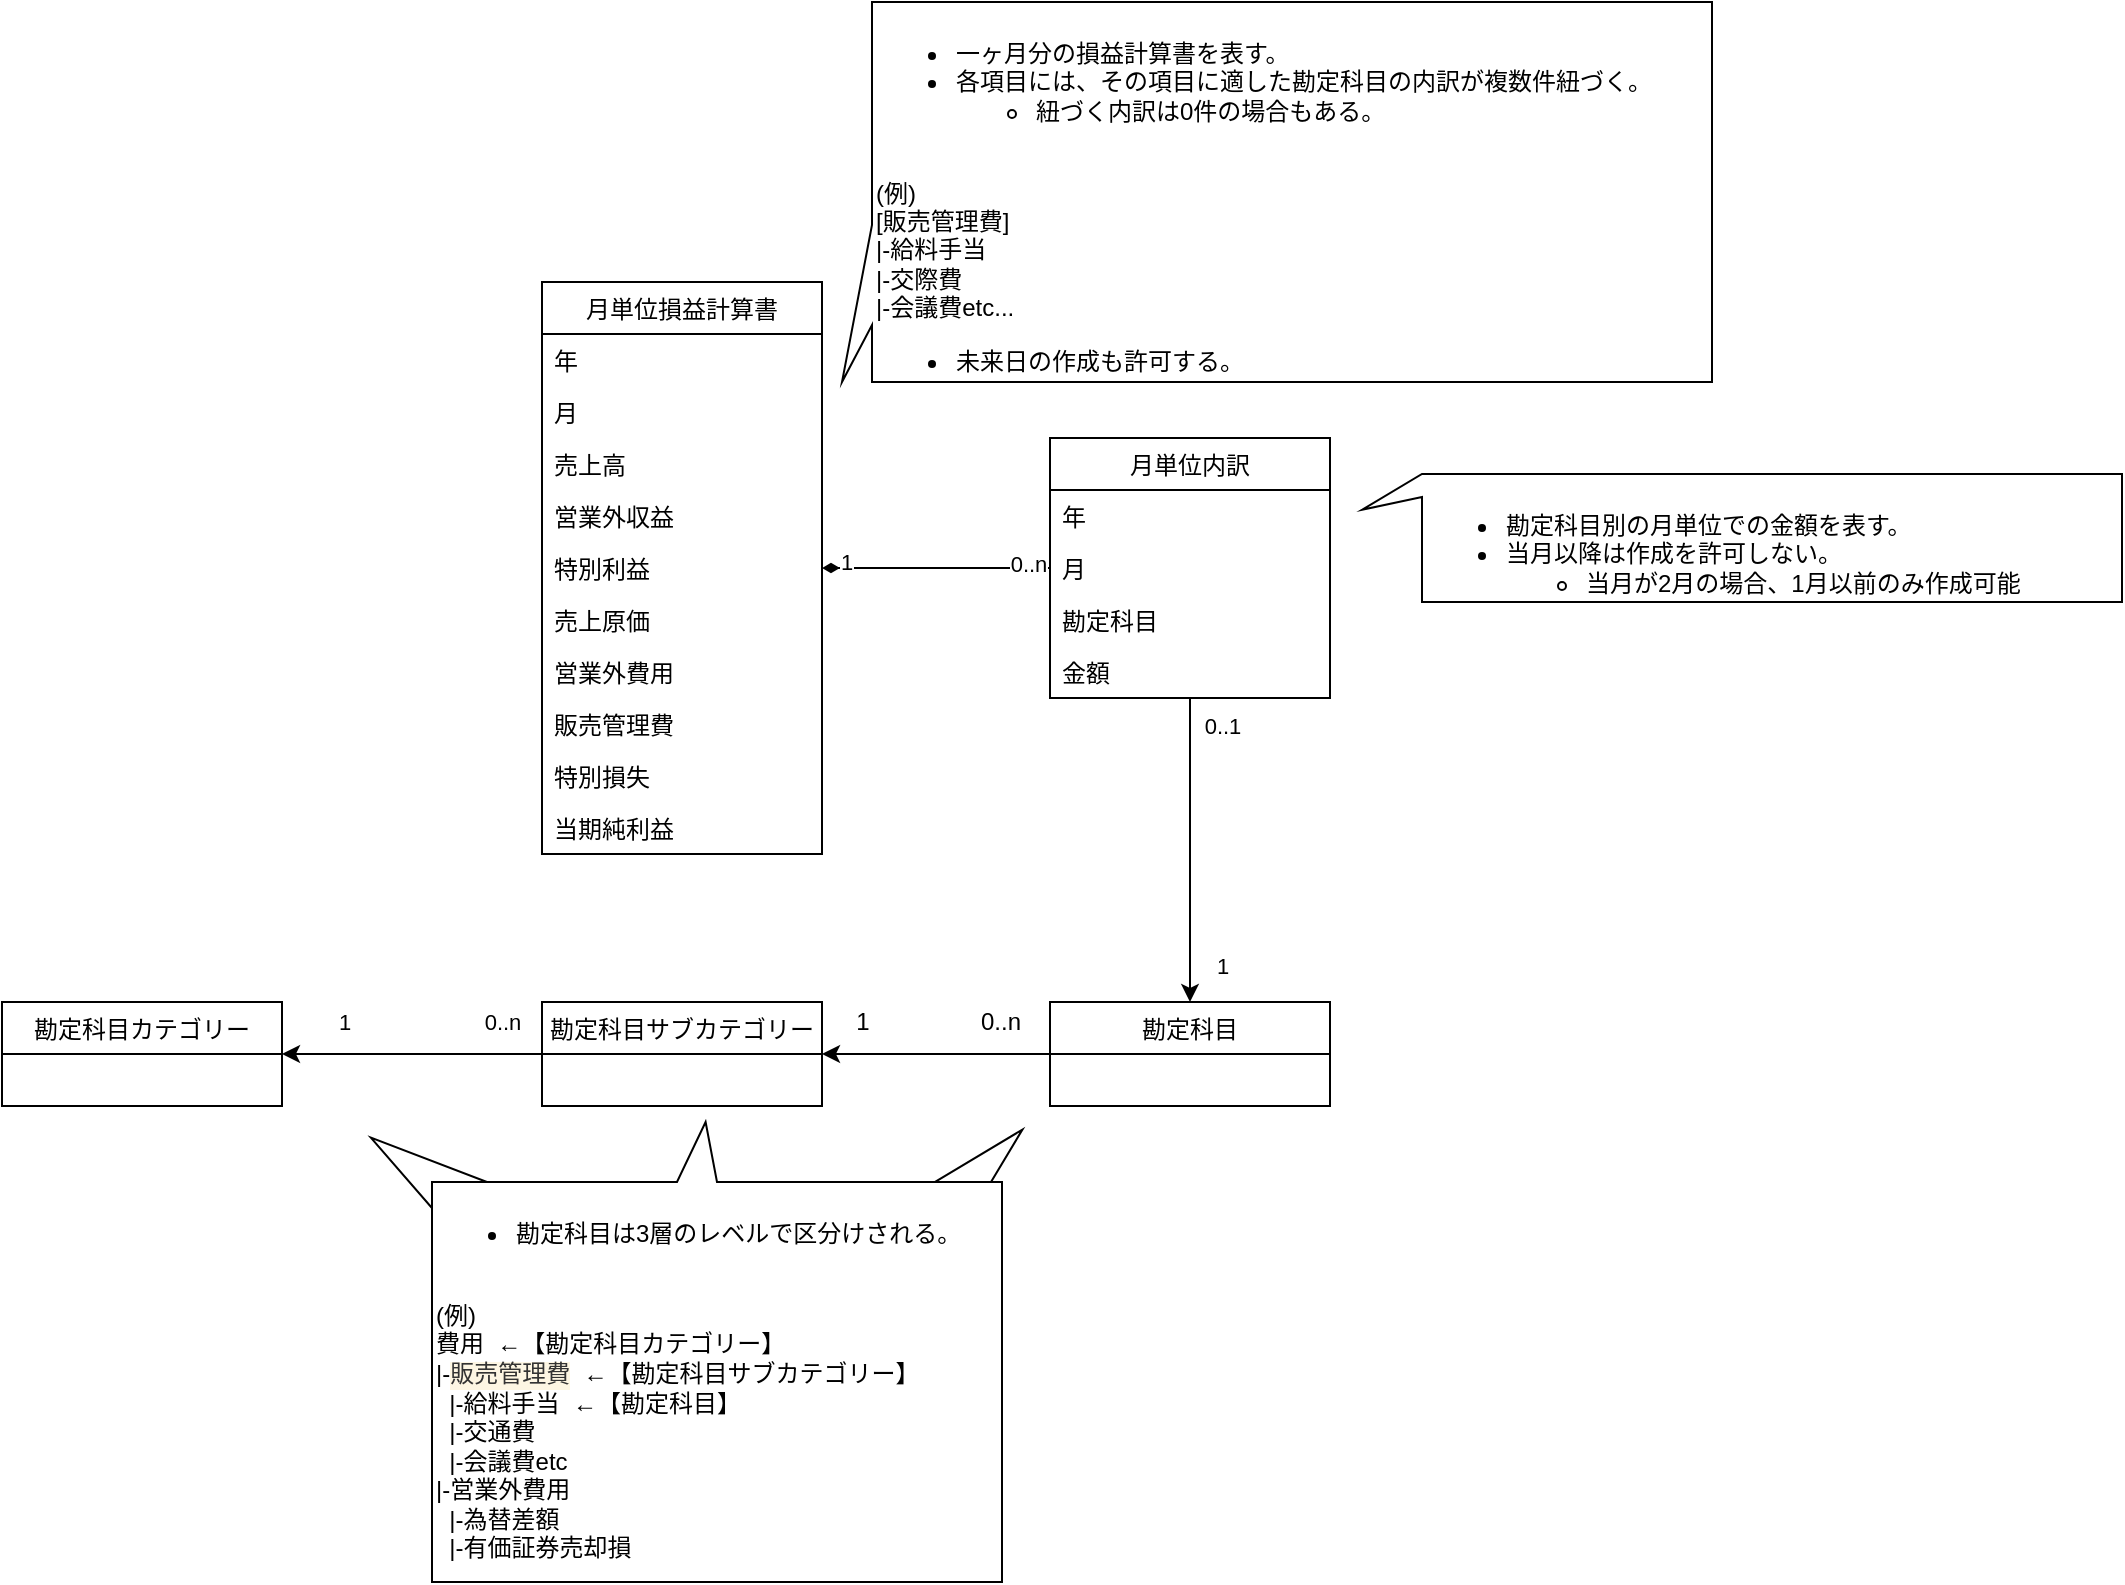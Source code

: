 <mxfile version="13.1.3">
    <diagram id="6hGFLwfOUW9BJ-s0fimq" name="Page-1">
        <mxGraphModel dx="950" dy="1849" grid="1" gridSize="10" guides="1" tooltips="1" connect="1" arrows="1" fold="1" page="1" pageScale="1" pageWidth="827" pageHeight="1169" math="0" shadow="0">
            <root>
                <mxCell id="0"/>
                <mxCell id="1" parent="0"/>
                <mxCell id="245" value="" style="triangle;whiteSpace=wrap;html=1;fillColor=none;align=left;rotation=-45;" parent="1" vertex="1">
                    <mxGeometry x="499" y="-490" width="60" height="30" as="geometry"/>
                </mxCell>
                <mxCell id="244" value="" style="triangle;whiteSpace=wrap;html=1;fillColor=none;align=left;rotation=-145;" parent="1" vertex="1">
                    <mxGeometry x="219" y="-490" width="60" height="30" as="geometry"/>
                </mxCell>
                <mxCell id="173" style="edgeStyle=orthogonalEdgeStyle;rounded=0;orthogonalLoop=1;jettySize=auto;html=1;entryX=1;entryY=0.5;entryDx=0;entryDy=0;startArrow=none;startFill=0;endArrow=diamondThin;endFill=1;" parent="1" source="170" target="114" edge="1">
                    <mxGeometry relative="1" as="geometry"/>
                </mxCell>
                <mxCell id="174" value="1" style="edgeLabel;html=1;align=center;verticalAlign=middle;resizable=0;points=[];" parent="173" vertex="1" connectable="0">
                    <mxGeometry x="0.789" y="-3" relative="1" as="geometry">
                        <mxPoint as="offset"/>
                    </mxGeometry>
                </mxCell>
                <mxCell id="176" value="0..n" style="edgeLabel;html=1;align=center;verticalAlign=middle;resizable=0;points=[];" parent="173" vertex="1" connectable="0">
                    <mxGeometry x="-0.807" y="-2" relative="1" as="geometry">
                        <mxPoint as="offset"/>
                    </mxGeometry>
                </mxCell>
                <mxCell id="178" value="&lt;ul&gt;&lt;li&gt;&lt;span&gt;一ヶ月分の損益計算書を表す。&lt;/span&gt;&lt;/li&gt;&lt;li&gt;&lt;span&gt;各項目には、その項目に適した勘定科目の内訳が複数件紐づく。&lt;/span&gt;&lt;/li&gt;&lt;ul&gt;&lt;li&gt;紐づく内訳は0件の場合もある。&lt;/li&gt;&lt;/ul&gt;&lt;/ul&gt;&lt;br&gt;&lt;span&gt;(例)&lt;/span&gt;&lt;br&gt;&lt;span&gt;[販売管理費]&lt;/span&gt;&lt;br&gt;&lt;span&gt;|-給料手当&lt;/span&gt;&lt;br&gt;&lt;span&gt;|-交際費&lt;/span&gt;&lt;br&gt;&lt;div&gt;&lt;span&gt;|-会議費etc...&lt;/span&gt;&lt;/div&gt;&lt;div&gt;&lt;ul&gt;&lt;li&gt;未来日の作成も許可する。&lt;/li&gt;&lt;/ul&gt;&lt;/div&gt;" style="shape=callout;html=1;perimeter=calloutPerimeter;size=15;position=0.15;position2=0;base=50;rotation=0;fontColor=#000000;direction=north;whiteSpace=wrap;flipH=1;align=left;labelPosition=center;verticalLabelPosition=middle;verticalAlign=top;horizontal=1;" parent="1" vertex="1">
                    <mxGeometry x="460" y="-1060" width="435" height="190" as="geometry"/>
                </mxCell>
                <mxCell id="235" style="edgeStyle=orthogonalEdgeStyle;rounded=0;orthogonalLoop=1;jettySize=auto;html=1;" parent="1" source="227" target="223" edge="1">
                    <mxGeometry relative="1" as="geometry"/>
                </mxCell>
                <mxCell id="236" value="0..n" style="edgeLabel;html=1;align=center;verticalAlign=middle;resizable=0;points=[];" parent="235" vertex="1" connectable="0">
                    <mxGeometry x="-0.533" y="4" relative="1" as="geometry">
                        <mxPoint x="10" y="-20" as="offset"/>
                    </mxGeometry>
                </mxCell>
                <mxCell id="237" value="1" style="edgeLabel;html=1;align=center;verticalAlign=middle;resizable=0;points=[];" parent="235" vertex="1" connectable="0">
                    <mxGeometry x="0.4" relative="1" as="geometry">
                        <mxPoint x="-8" y="-16" as="offset"/>
                    </mxGeometry>
                </mxCell>
                <mxCell id="240" style="edgeStyle=orthogonalEdgeStyle;rounded=0;orthogonalLoop=1;jettySize=auto;html=1;" parent="1" source="239" target="227" edge="1">
                    <mxGeometry relative="1" as="geometry"/>
                </mxCell>
                <mxCell id="241" value="1" style="text;html=1;align=center;verticalAlign=middle;resizable=0;points=[];autosize=1;" parent="1" vertex="1">
                    <mxGeometry x="460" y="-560" width="20" height="20" as="geometry"/>
                </mxCell>
                <mxCell id="242" value="0..n" style="text;html=1;align=center;verticalAlign=middle;resizable=0;points=[];autosize=1;" parent="1" vertex="1">
                    <mxGeometry x="519" y="-560" width="40" height="20" as="geometry"/>
                </mxCell>
                <mxCell id="243" value="&lt;ul&gt;&lt;li&gt;勘定科目は3層のレベルで区分けされる。&lt;/li&gt;&lt;/ul&gt;&lt;br&gt;(例)&lt;br&gt;費用&amp;nbsp; ←【勘定科目カテゴリー】&lt;br&gt;|-&lt;span style=&quot;background-color: rgb(253 , 246 , 227) ; color: rgb(51 , 51 , 51) ; font-family: &amp;#34;menlo&amp;#34; , &amp;#34;monaco&amp;#34; , &amp;#34;courier new&amp;#34; , monospace&quot;&gt;販売管理費&lt;/span&gt;&amp;nbsp; ←【勘定科目サブカテゴリー】&lt;br&gt;&amp;nbsp; |-給料手当&amp;nbsp; ←【勘定科目】&lt;br&gt;&amp;nbsp; |-交通費&lt;br&gt;&amp;nbsp; |-会議費etc&lt;br&gt;|-営業外費用&lt;br&gt;&amp;nbsp; |-為替差額&lt;br&gt;&amp;nbsp; |-有価証券売却損" style="shape=callout;whiteSpace=wrap;html=1;perimeter=calloutPerimeter;align=left;rotation=0;horizontal=1;flipH=0;direction=west;position2=0.52;verticalAlign=top;" parent="1" vertex="1">
                    <mxGeometry x="255" y="-500" width="285" height="230" as="geometry"/>
                </mxCell>
                <mxCell id="223" value="勘定科目カテゴリー" style="swimlane;fontStyle=0;childLayout=stackLayout;horizontal=1;startSize=26;fillColor=none;horizontalStack=0;resizeParent=1;resizeParentMax=0;resizeLast=0;collapsible=1;marginBottom=0;" parent="1" vertex="1">
                    <mxGeometry x="40" y="-560" width="140" height="52" as="geometry"/>
                </mxCell>
                <mxCell id="227" value="勘定科目サブカテゴリー" style="swimlane;fontStyle=0;childLayout=stackLayout;horizontal=1;startSize=26;fillColor=none;horizontalStack=0;resizeParent=1;resizeParentMax=0;resizeLast=0;collapsible=1;marginBottom=0;" parent="1" vertex="1">
                    <mxGeometry x="310" y="-560" width="140" height="52" as="geometry"/>
                </mxCell>
                <mxCell id="239" value="勘定科目" style="swimlane;fontStyle=0;childLayout=stackLayout;horizontal=1;startSize=26;fillColor=none;horizontalStack=0;resizeParent=1;resizeParentMax=0;resizeLast=0;collapsible=1;marginBottom=0;" parent="1" vertex="1">
                    <mxGeometry x="564" y="-560" width="140" height="52" as="geometry"/>
                </mxCell>
                <mxCell id="111" value="月単位損益計算書" style="swimlane;fontStyle=0;childLayout=stackLayout;horizontal=1;startSize=26;fillColor=none;horizontalStack=0;resizeParent=1;resizeParentMax=0;resizeLast=0;collapsible=1;marginBottom=0;" parent="1" vertex="1">
                    <mxGeometry x="310" y="-920" width="140" height="286" as="geometry"/>
                </mxCell>
                <mxCell id="120" value="年" style="text;strokeColor=none;fillColor=none;align=left;verticalAlign=top;spacingLeft=4;spacingRight=4;overflow=hidden;rotatable=0;points=[[0,0.5],[1,0.5]];portConstraint=eastwest;" parent="111" vertex="1">
                    <mxGeometry y="26" width="140" height="26" as="geometry"/>
                </mxCell>
                <mxCell id="121" value="月" style="text;strokeColor=none;fillColor=none;align=left;verticalAlign=top;spacingLeft=4;spacingRight=4;overflow=hidden;rotatable=0;points=[[0,0.5],[1,0.5]];portConstraint=eastwest;" parent="111" vertex="1">
                    <mxGeometry y="52" width="140" height="26" as="geometry"/>
                </mxCell>
                <mxCell id="112" value="売上高" style="text;strokeColor=none;fillColor=none;align=left;verticalAlign=top;spacingLeft=4;spacingRight=4;overflow=hidden;rotatable=0;points=[[0,0.5],[1,0.5]];portConstraint=eastwest;" parent="111" vertex="1">
                    <mxGeometry y="78" width="140" height="26" as="geometry"/>
                </mxCell>
                <mxCell id="113" value="営業外収益" style="text;strokeColor=none;fillColor=none;align=left;verticalAlign=top;spacingLeft=4;spacingRight=4;overflow=hidden;rotatable=0;points=[[0,0.5],[1,0.5]];portConstraint=eastwest;" parent="111" vertex="1">
                    <mxGeometry y="104" width="140" height="26" as="geometry"/>
                </mxCell>
                <mxCell id="114" value="特別利益" style="text;strokeColor=none;fillColor=none;align=left;verticalAlign=top;spacingLeft=4;spacingRight=4;overflow=hidden;rotatable=0;points=[[0,0.5],[1,0.5]];portConstraint=eastwest;" parent="111" vertex="1">
                    <mxGeometry y="130" width="140" height="26" as="geometry"/>
                </mxCell>
                <mxCell id="115" value="売上原価" style="text;strokeColor=none;fillColor=none;align=left;verticalAlign=top;spacingLeft=4;spacingRight=4;overflow=hidden;rotatable=0;points=[[0,0.5],[1,0.5]];portConstraint=eastwest;" parent="111" vertex="1">
                    <mxGeometry y="156" width="140" height="26" as="geometry"/>
                </mxCell>
                <mxCell id="117" value="営業外費用" style="text;strokeColor=none;fillColor=none;align=left;verticalAlign=top;spacingLeft=4;spacingRight=4;overflow=hidden;rotatable=0;points=[[0,0.5],[1,0.5]];portConstraint=eastwest;" parent="111" vertex="1">
                    <mxGeometry y="182" width="140" height="26" as="geometry"/>
                </mxCell>
                <mxCell id="118" value="販売管理費" style="text;strokeColor=none;fillColor=none;align=left;verticalAlign=top;spacingLeft=4;spacingRight=4;overflow=hidden;rotatable=0;points=[[0,0.5],[1,0.5]];portConstraint=eastwest;" parent="111" vertex="1">
                    <mxGeometry y="208" width="140" height="26" as="geometry"/>
                </mxCell>
                <mxCell id="116" value="特別損失" style="text;strokeColor=none;fillColor=none;align=left;verticalAlign=top;spacingLeft=4;spacingRight=4;overflow=hidden;rotatable=0;points=[[0,0.5],[1,0.5]];portConstraint=eastwest;" parent="111" vertex="1">
                    <mxGeometry y="234" width="140" height="26" as="geometry"/>
                </mxCell>
                <mxCell id="119" value="当期純利益" style="text;strokeColor=none;fillColor=none;align=left;verticalAlign=top;spacingLeft=4;spacingRight=4;overflow=hidden;rotatable=0;points=[[0,0.5],[1,0.5]];portConstraint=eastwest;" parent="111" vertex="1">
                    <mxGeometry y="260" width="140" height="26" as="geometry"/>
                </mxCell>
                <mxCell id="255" style="edgeStyle=orthogonalEdgeStyle;rounded=0;orthogonalLoop=1;jettySize=auto;html=1;" parent="1" source="170" target="239" edge="1">
                    <mxGeometry relative="1" as="geometry"/>
                </mxCell>
                <mxCell id="257" value="1" style="edgeLabel;html=1;align=center;verticalAlign=middle;resizable=0;points=[];" parent="255" vertex="1" connectable="0">
                    <mxGeometry x="0.764" y="-2" relative="1" as="geometry">
                        <mxPoint x="18" as="offset"/>
                    </mxGeometry>
                </mxCell>
                <mxCell id="259" value="0..1" style="edgeLabel;html=1;align=center;verticalAlign=middle;resizable=0;points=[];" parent="255" vertex="1" connectable="0">
                    <mxGeometry x="-0.82" y="-2" relative="1" as="geometry">
                        <mxPoint x="18" as="offset"/>
                    </mxGeometry>
                </mxCell>
                <mxCell id="170" value="月単位内訳" style="swimlane;fontStyle=0;childLayout=stackLayout;horizontal=1;startSize=26;fillColor=none;horizontalStack=0;resizeParent=1;resizeParentMax=0;resizeLast=0;collapsible=1;marginBottom=0;" parent="1" vertex="1">
                    <mxGeometry x="564" y="-842" width="140" height="130" as="geometry"/>
                </mxCell>
                <mxCell id="261" value="年" style="text;strokeColor=none;fillColor=none;align=left;verticalAlign=top;spacingLeft=4;spacingRight=4;overflow=hidden;rotatable=0;points=[[0,0.5],[1,0.5]];portConstraint=eastwest;" parent="170" vertex="1">
                    <mxGeometry y="26" width="140" height="26" as="geometry"/>
                </mxCell>
                <mxCell id="262" value="月" style="text;strokeColor=none;fillColor=none;align=left;verticalAlign=top;spacingLeft=4;spacingRight=4;overflow=hidden;rotatable=0;points=[[0,0.5],[1,0.5]];portConstraint=eastwest;" parent="170" vertex="1">
                    <mxGeometry y="52" width="140" height="26" as="geometry"/>
                </mxCell>
                <mxCell id="171" value="勘定科目" style="text;strokeColor=none;fillColor=none;align=left;verticalAlign=top;spacingLeft=4;spacingRight=4;overflow=hidden;rotatable=0;points=[[0,0.5],[1,0.5]];portConstraint=eastwest;" parent="170" vertex="1">
                    <mxGeometry y="78" width="140" height="26" as="geometry"/>
                </mxCell>
                <mxCell id="172" value="金額" style="text;strokeColor=none;fillColor=none;align=left;verticalAlign=top;spacingLeft=4;spacingRight=4;overflow=hidden;rotatable=0;points=[[0,0.5],[1,0.5]];portConstraint=eastwest;" parent="170" vertex="1">
                    <mxGeometry y="104" width="140" height="26" as="geometry"/>
                </mxCell>
                <mxCell id="260" value="&lt;div&gt;&lt;ul&gt;&lt;li&gt;勘定科目別の月単位での金額を表す。&lt;/li&gt;&lt;li&gt;当月以降は作成を許可しない。&lt;/li&gt;&lt;ul&gt;&lt;li&gt;当月が2月の場合、1月以前のみ作成可能&lt;/li&gt;&lt;/ul&gt;&lt;/ul&gt;&lt;/div&gt;&lt;div&gt;&lt;br&gt;&lt;/div&gt;" style="shape=callout;html=1;perimeter=calloutPerimeter;size=30;position=0.82;position2=0.72;base=20;rotation=0;fontColor=#000000;direction=north;whiteSpace=wrap;flipH=1;align=left;labelPosition=center;verticalLabelPosition=middle;verticalAlign=top;horizontal=1;" parent="1" vertex="1">
                    <mxGeometry x="720" y="-824" width="380" height="64" as="geometry"/>
                </mxCell>
            </root>
        </mxGraphModel>
    </diagram>
</mxfile>